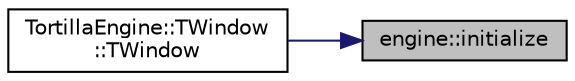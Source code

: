digraph "engine::initialize"
{
 // LATEX_PDF_SIZE
  edge [fontname="Helvetica",fontsize="10",labelfontname="Helvetica",labelfontsize="10"];
  node [fontname="Helvetica",fontsize="10",shape=record];
  rankdir="RL";
  Node1 [label="engine::initialize",height=0.2,width=0.4,color="black", fillcolor="grey75", style="filled", fontcolor="black",tooltip=" "];
  Node1 -> Node2 [dir="back",color="midnightblue",fontsize="10",style="solid",fontname="Helvetica"];
  Node2 [label="TortillaEngine::TWindow\l::TWindow",height=0.2,width=0.4,color="black", fillcolor="white", style="filled",URL="$class_tortilla_engine_1_1_t_window.html#a714f941699e578406950c8817d2c5c48",tooltip="Creates a window with default values."];
}
